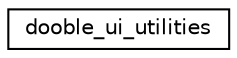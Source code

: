 digraph "Graphical Class Hierarchy"
{
  edge [fontname="Helvetica",fontsize="10",labelfontname="Helvetica",labelfontsize="10"];
  node [fontname="Helvetica",fontsize="10",shape=record];
  rankdir="LR";
  Node0 [label="dooble_ui_utilities",height=0.2,width=0.4,color="black", fillcolor="white", style="filled",URL="$classdooble__ui__utilities.html"];
}
